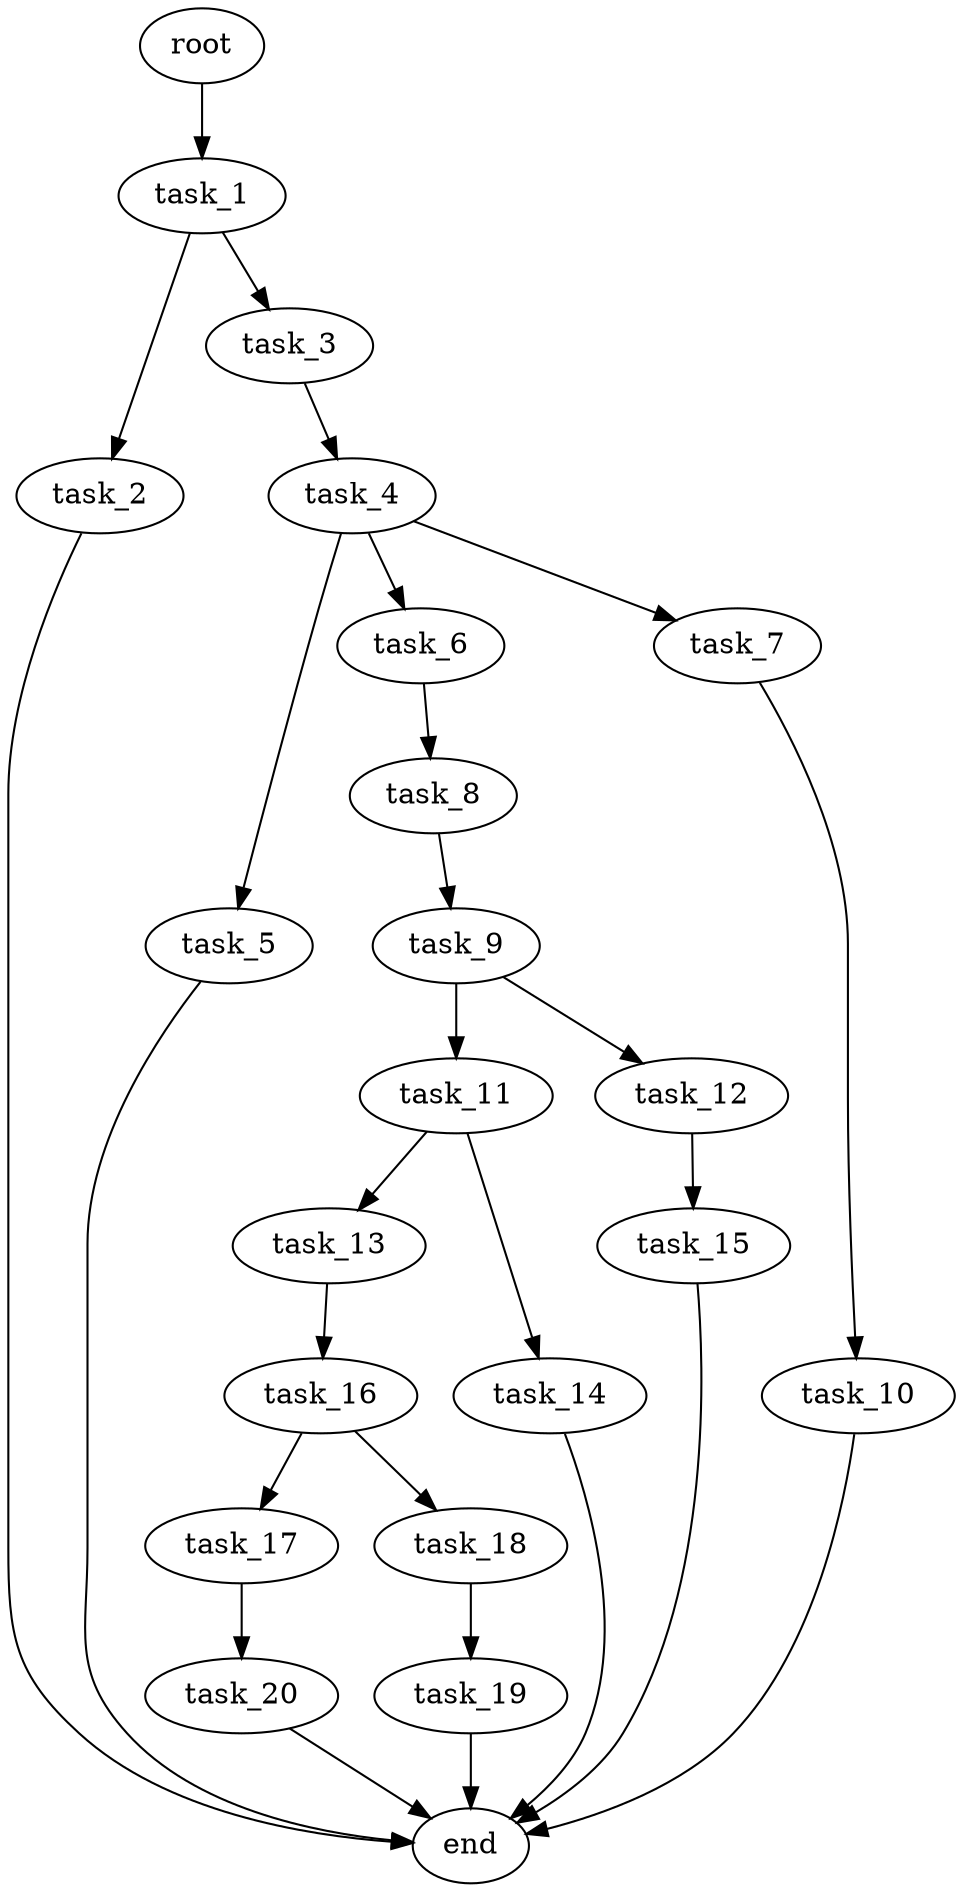 digraph G {
  root [size="0.000000e+00"];
  task_1 [size="4.643309e+10"];
  task_2 [size="9.989893e+09"];
  task_3 [size="1.747843e+10"];
  task_4 [size="3.954058e+09"];
  task_5 [size="2.906381e+10"];
  task_6 [size="8.016159e+10"];
  task_7 [size="3.127758e+10"];
  task_8 [size="7.385663e+10"];
  task_9 [size="9.508897e+09"];
  task_10 [size="7.582282e+10"];
  task_11 [size="4.598450e+09"];
  task_12 [size="8.520135e+10"];
  task_13 [size="6.633887e+10"];
  task_14 [size="1.705952e+10"];
  task_15 [size="3.575917e+10"];
  task_16 [size="4.377707e+10"];
  task_17 [size="6.218449e+10"];
  task_18 [size="8.784877e+10"];
  task_19 [size="9.304202e+09"];
  task_20 [size="8.149828e+10"];
  end [size="0.000000e+00"];

  root -> task_1 [size="1.000000e-12"];
  task_1 -> task_2 [size="9.989893e+07"];
  task_1 -> task_3 [size="1.747843e+08"];
  task_2 -> end [size="1.000000e-12"];
  task_3 -> task_4 [size="3.954058e+07"];
  task_4 -> task_5 [size="2.906381e+08"];
  task_4 -> task_6 [size="8.016159e+08"];
  task_4 -> task_7 [size="3.127758e+08"];
  task_5 -> end [size="1.000000e-12"];
  task_6 -> task_8 [size="7.385663e+08"];
  task_7 -> task_10 [size="7.582282e+08"];
  task_8 -> task_9 [size="9.508897e+07"];
  task_9 -> task_11 [size="4.598450e+07"];
  task_9 -> task_12 [size="8.520135e+08"];
  task_10 -> end [size="1.000000e-12"];
  task_11 -> task_13 [size="6.633887e+08"];
  task_11 -> task_14 [size="1.705952e+08"];
  task_12 -> task_15 [size="3.575917e+08"];
  task_13 -> task_16 [size="4.377707e+08"];
  task_14 -> end [size="1.000000e-12"];
  task_15 -> end [size="1.000000e-12"];
  task_16 -> task_17 [size="6.218449e+08"];
  task_16 -> task_18 [size="8.784877e+08"];
  task_17 -> task_20 [size="8.149828e+08"];
  task_18 -> task_19 [size="9.304202e+07"];
  task_19 -> end [size="1.000000e-12"];
  task_20 -> end [size="1.000000e-12"];
}
